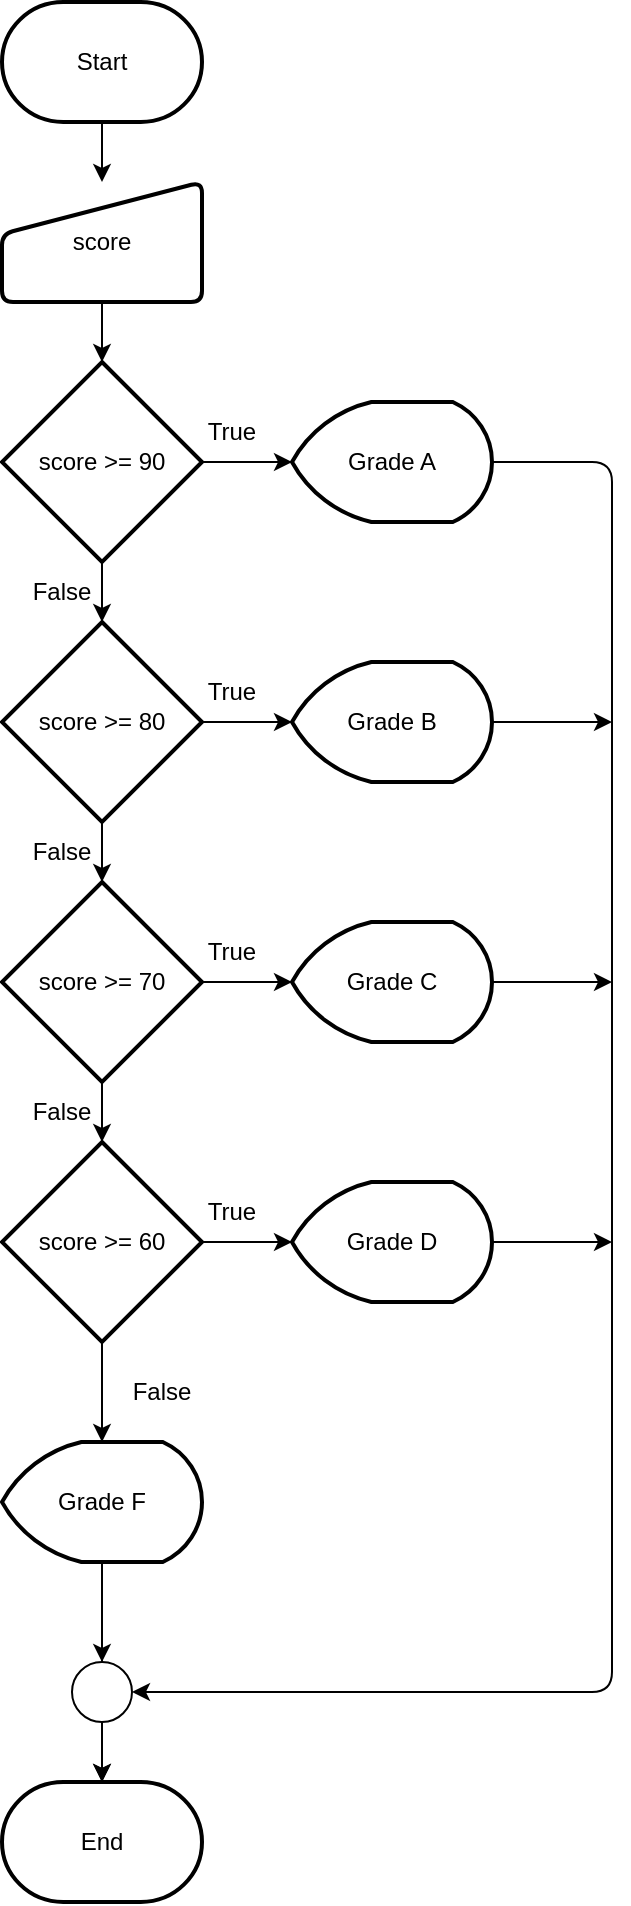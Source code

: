 <mxfile>
    <diagram id="diei4JfWCJHiXVe_MdHO" name="Page-1">
        <mxGraphModel dx="796" dy="587" grid="1" gridSize="10" guides="1" tooltips="1" connect="1" arrows="1" fold="1" page="1" pageScale="1" pageWidth="850" pageHeight="1100" math="0" shadow="0">
            <root>
                <mxCell id="0"/>
                <mxCell id="1" parent="0"/>
                <mxCell id="2" style="edgeStyle=none;html=1;entryX=0.5;entryY=0;entryDx=0;entryDy=0;labelBackgroundColor=none;" parent="1" source="3" target="5" edge="1">
                    <mxGeometry relative="1" as="geometry"/>
                </mxCell>
                <mxCell id="3" value="Start" style="strokeWidth=2;html=1;shape=mxgraph.flowchart.terminator;whiteSpace=wrap;labelBackgroundColor=none;" parent="1" vertex="1">
                    <mxGeometry x="375" y="80" width="100" height="60" as="geometry"/>
                </mxCell>
                <mxCell id="4" style="edgeStyle=none;html=1;entryX=0.5;entryY=0;entryDx=0;entryDy=0;entryPerimeter=0;labelBackgroundColor=none;" parent="1" source="5" target="8" edge="1">
                    <mxGeometry relative="1" as="geometry"/>
                </mxCell>
                <mxCell id="5" value="score" style="html=1;strokeWidth=2;shape=manualInput;whiteSpace=wrap;rounded=1;size=26;arcSize=11;labelBackgroundColor=none;" parent="1" vertex="1">
                    <mxGeometry x="375" y="170" width="100" height="60" as="geometry"/>
                </mxCell>
                <mxCell id="6" style="edgeStyle=none;html=1;entryX=0.5;entryY=0;entryDx=0;entryDy=0;entryPerimeter=0;labelBackgroundColor=none;" parent="1" source="8" target="11" edge="1">
                    <mxGeometry relative="1" as="geometry"/>
                </mxCell>
                <mxCell id="7" style="edgeStyle=none;html=1;entryX=0;entryY=0.5;entryDx=0;entryDy=0;entryPerimeter=0;labelBackgroundColor=none;" parent="1" source="8" target="19" edge="1">
                    <mxGeometry relative="1" as="geometry"/>
                </mxCell>
                <mxCell id="8" value="score &amp;gt;= 90" style="strokeWidth=2;html=1;shape=mxgraph.flowchart.decision;whiteSpace=wrap;labelBackgroundColor=none;" parent="1" vertex="1">
                    <mxGeometry x="375" y="260" width="100" height="100" as="geometry"/>
                </mxCell>
                <mxCell id="9" style="edgeStyle=none;html=1;entryX=0.5;entryY=0;entryDx=0;entryDy=0;entryPerimeter=0;labelBackgroundColor=none;" parent="1" source="11" target="14" edge="1">
                    <mxGeometry relative="1" as="geometry"/>
                </mxCell>
                <mxCell id="10" style="edgeStyle=none;html=1;entryX=0;entryY=0.5;entryDx=0;entryDy=0;entryPerimeter=0;labelBackgroundColor=none;" parent="1" source="11" target="21" edge="1">
                    <mxGeometry relative="1" as="geometry"/>
                </mxCell>
                <mxCell id="11" value="score &amp;gt;= 80" style="strokeWidth=2;html=1;shape=mxgraph.flowchart.decision;whiteSpace=wrap;labelBackgroundColor=none;" parent="1" vertex="1">
                    <mxGeometry x="375" y="390" width="100" height="100" as="geometry"/>
                </mxCell>
                <mxCell id="12" style="edgeStyle=none;html=1;entryX=0.5;entryY=0;entryDx=0;entryDy=0;entryPerimeter=0;labelBackgroundColor=none;" parent="1" source="14" target="17" edge="1">
                    <mxGeometry relative="1" as="geometry"/>
                </mxCell>
                <mxCell id="13" style="edgeStyle=none;html=1;entryX=0;entryY=0.5;entryDx=0;entryDy=0;entryPerimeter=0;labelBackgroundColor=none;" parent="1" source="14" target="23" edge="1">
                    <mxGeometry relative="1" as="geometry"/>
                </mxCell>
                <mxCell id="14" value="score &amp;gt;= 70" style="strokeWidth=2;html=1;shape=mxgraph.flowchart.decision;whiteSpace=wrap;labelBackgroundColor=none;" parent="1" vertex="1">
                    <mxGeometry x="375" y="520" width="100" height="100" as="geometry"/>
                </mxCell>
                <mxCell id="15" style="edgeStyle=none;html=1;entryX=0;entryY=0.5;entryDx=0;entryDy=0;entryPerimeter=0;labelBackgroundColor=none;" parent="1" source="17" target="25" edge="1">
                    <mxGeometry relative="1" as="geometry"/>
                </mxCell>
                <mxCell id="16" style="edgeStyle=none;html=1;entryX=0.5;entryY=0;entryDx=0;entryDy=0;entryPerimeter=0;labelBackgroundColor=none;" parent="1" source="17" target="28" edge="1">
                    <mxGeometry relative="1" as="geometry"/>
                </mxCell>
                <mxCell id="17" value="score &amp;gt;= 60" style="strokeWidth=2;html=1;shape=mxgraph.flowchart.decision;whiteSpace=wrap;labelBackgroundColor=none;" parent="1" vertex="1">
                    <mxGeometry x="375" y="650" width="100" height="100" as="geometry"/>
                </mxCell>
                <mxCell id="18" style="edgeStyle=none;html=1;entryX=1;entryY=0.5;entryDx=0;entryDy=0;entryPerimeter=0;labelBackgroundColor=none;" parent="1" source="19" target="30" edge="1">
                    <mxGeometry relative="1" as="geometry">
                        <Array as="points">
                            <mxPoint x="680" y="310"/>
                            <mxPoint x="680" y="925"/>
                        </Array>
                    </mxGeometry>
                </mxCell>
                <mxCell id="19" value="Grade A" style="strokeWidth=2;html=1;shape=mxgraph.flowchart.display;whiteSpace=wrap;labelBackgroundColor=none;" parent="1" vertex="1">
                    <mxGeometry x="520" y="280" width="100" height="60" as="geometry"/>
                </mxCell>
                <mxCell id="20" style="edgeStyle=none;html=1;labelBackgroundColor=none;" parent="1" source="21" edge="1">
                    <mxGeometry relative="1" as="geometry">
                        <mxPoint x="680" y="440" as="targetPoint"/>
                    </mxGeometry>
                </mxCell>
                <mxCell id="21" value="Grade B" style="strokeWidth=2;html=1;shape=mxgraph.flowchart.display;whiteSpace=wrap;labelBackgroundColor=none;" parent="1" vertex="1">
                    <mxGeometry x="520" y="410" width="100" height="60" as="geometry"/>
                </mxCell>
                <mxCell id="22" style="edgeStyle=none;html=1;labelBackgroundColor=none;" parent="1" source="23" edge="1">
                    <mxGeometry relative="1" as="geometry">
                        <mxPoint x="680" y="570" as="targetPoint"/>
                    </mxGeometry>
                </mxCell>
                <mxCell id="23" value="Grade C" style="strokeWidth=2;html=1;shape=mxgraph.flowchart.display;whiteSpace=wrap;labelBackgroundColor=none;" parent="1" vertex="1">
                    <mxGeometry x="520" y="540" width="100" height="60" as="geometry"/>
                </mxCell>
                <mxCell id="24" style="edgeStyle=none;html=1;labelBackgroundColor=none;" parent="1" source="25" edge="1">
                    <mxGeometry relative="1" as="geometry">
                        <mxPoint x="680" y="700" as="targetPoint"/>
                    </mxGeometry>
                </mxCell>
                <mxCell id="25" value="Grade D" style="strokeWidth=2;html=1;shape=mxgraph.flowchart.display;whiteSpace=wrap;labelBackgroundColor=none;" parent="1" vertex="1">
                    <mxGeometry x="520" y="670" width="100" height="60" as="geometry"/>
                </mxCell>
                <mxCell id="26" style="edgeStyle=none;html=1;entryX=0.5;entryY=0;entryDx=0;entryDy=0;entryPerimeter=0;labelBackgroundColor=none;" parent="1" target="30" edge="1">
                    <mxGeometry relative="1" as="geometry">
                        <mxPoint x="425" y="880" as="sourcePoint"/>
                    </mxGeometry>
                </mxCell>
                <mxCell id="27" value="" style="edgeStyle=none;html=1;labelBackgroundColor=none;" parent="1" source="28" target="31" edge="1">
                    <mxGeometry relative="1" as="geometry"/>
                </mxCell>
                <mxCell id="28" value="Grade F" style="strokeWidth=2;html=1;shape=mxgraph.flowchart.display;whiteSpace=wrap;labelBackgroundColor=none;" parent="1" vertex="1">
                    <mxGeometry x="375" y="800" width="100" height="60" as="geometry"/>
                </mxCell>
                <mxCell id="29" style="edgeStyle=none;html=1;entryX=0.5;entryY=0;entryDx=0;entryDy=0;entryPerimeter=0;labelBackgroundColor=none;" parent="1" source="30" target="31" edge="1">
                    <mxGeometry relative="1" as="geometry"/>
                </mxCell>
                <mxCell id="30" value="" style="verticalLabelPosition=bottom;verticalAlign=top;html=1;shape=mxgraph.flowchart.on-page_reference;labelBackgroundColor=none;" parent="1" vertex="1">
                    <mxGeometry x="410" y="910" width="30" height="30" as="geometry"/>
                </mxCell>
                <mxCell id="31" value="End" style="strokeWidth=2;html=1;shape=mxgraph.flowchart.terminator;whiteSpace=wrap;labelBackgroundColor=none;" parent="1" vertex="1">
                    <mxGeometry x="375" y="970" width="100" height="60" as="geometry"/>
                </mxCell>
                <mxCell id="32" value="True" style="text;html=1;strokeColor=none;fillColor=none;align=center;verticalAlign=middle;whiteSpace=wrap;rounded=0;labelBackgroundColor=none;" parent="1" vertex="1">
                    <mxGeometry x="460" y="280" width="60" height="30" as="geometry"/>
                </mxCell>
                <mxCell id="33" value="True" style="text;html=1;strokeColor=none;fillColor=none;align=center;verticalAlign=middle;whiteSpace=wrap;rounded=0;labelBackgroundColor=none;" parent="1" vertex="1">
                    <mxGeometry x="460" y="410" width="60" height="30" as="geometry"/>
                </mxCell>
                <mxCell id="34" value="True" style="text;html=1;strokeColor=none;fillColor=none;align=center;verticalAlign=middle;whiteSpace=wrap;rounded=0;labelBackgroundColor=none;" parent="1" vertex="1">
                    <mxGeometry x="460" y="540" width="60" height="30" as="geometry"/>
                </mxCell>
                <mxCell id="35" value="True" style="text;html=1;strokeColor=none;fillColor=none;align=center;verticalAlign=middle;whiteSpace=wrap;rounded=0;labelBackgroundColor=none;" parent="1" vertex="1">
                    <mxGeometry x="460" y="670" width="60" height="30" as="geometry"/>
                </mxCell>
                <mxCell id="36" value="False" style="text;html=1;strokeColor=none;fillColor=none;align=center;verticalAlign=middle;whiteSpace=wrap;rounded=0;labelBackgroundColor=none;" parent="1" vertex="1">
                    <mxGeometry x="375" y="360" width="60" height="30" as="geometry"/>
                </mxCell>
                <mxCell id="37" value="False" style="text;html=1;strokeColor=none;fillColor=none;align=center;verticalAlign=middle;whiteSpace=wrap;rounded=0;labelBackgroundColor=none;" parent="1" vertex="1">
                    <mxGeometry x="375" y="490" width="60" height="30" as="geometry"/>
                </mxCell>
                <mxCell id="38" value="False" style="text;html=1;strokeColor=none;fillColor=none;align=center;verticalAlign=middle;whiteSpace=wrap;rounded=0;labelBackgroundColor=none;" parent="1" vertex="1">
                    <mxGeometry x="375" y="620" width="60" height="30" as="geometry"/>
                </mxCell>
                <mxCell id="39" value="False" style="text;html=1;strokeColor=none;fillColor=none;align=center;verticalAlign=middle;whiteSpace=wrap;rounded=0;labelBackgroundColor=none;" parent="1" vertex="1">
                    <mxGeometry x="425" y="760" width="60" height="30" as="geometry"/>
                </mxCell>
            </root>
        </mxGraphModel>
    </diagram>
</mxfile>
